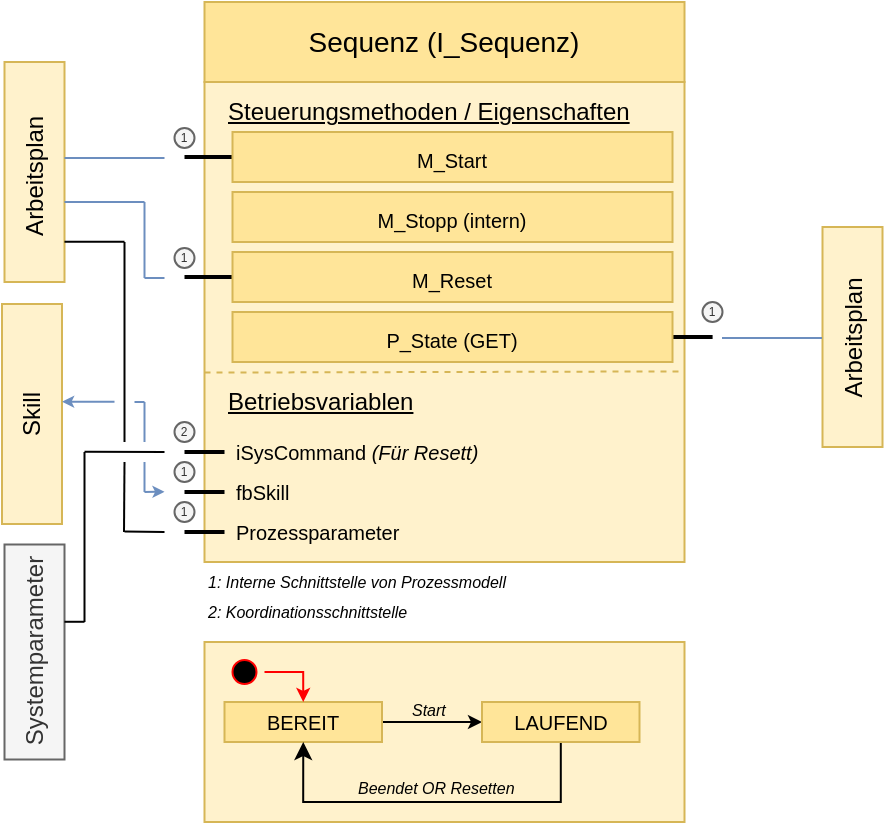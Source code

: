 <mxfile version="25.0.1">
  <diagram name="Seite-1" id="doIcr9dZKpBIJAQc-s5b">
    <mxGraphModel dx="1526" dy="583" grid="1" gridSize="10" guides="1" tooltips="1" connect="1" arrows="1" fold="1" page="1" pageScale="1" pageWidth="1654" pageHeight="1169" math="0" shadow="0">
      <root>
        <mxCell id="0" />
        <mxCell id="1" parent="0" />
        <mxCell id="RFZZks00Yh5t1Ho3ZFFj-1" value="Sequenz (I_Sequenz)" style="rounded=0;whiteSpace=wrap;html=1;fillColor=#FFE599;strokeColor=#d6b656;fontSize=14;" parent="1" vertex="1">
          <mxGeometry x="301.25" y="80" width="240" height="40" as="geometry" />
        </mxCell>
        <mxCell id="RFZZks00Yh5t1Ho3ZFFj-2" value="" style="rounded=0;whiteSpace=wrap;html=1;fillColor=#fff2cc;strokeColor=#d6b656;" parent="1" vertex="1">
          <mxGeometry x="301.25" y="120" width="240" height="240" as="geometry" />
        </mxCell>
        <mxCell id="RFZZks00Yh5t1Ho3ZFFj-3" value="Steuerungsmethoden / Eigenschaften" style="text;html=1;align=left;verticalAlign=middle;whiteSpace=wrap;rounded=0;fontStyle=4" parent="1" vertex="1">
          <mxGeometry x="311.25" y="120" width="220" height="30" as="geometry" />
        </mxCell>
        <mxCell id="RFZZks00Yh5t1Ho3ZFFj-4" value="" style="rounded=0;whiteSpace=wrap;html=1;fillColor=none;strokeColor=none;" parent="1" vertex="1">
          <mxGeometry x="311.25" y="150" width="220" height="20" as="geometry" />
        </mxCell>
        <mxCell id="RFZZks00Yh5t1Ho3ZFFj-5" value="" style="rounded=0;whiteSpace=wrap;html=1;fillColor=none;strokeColor=none;" parent="1" vertex="1">
          <mxGeometry x="311.25" y="170" width="220" height="20" as="geometry" />
        </mxCell>
        <mxCell id="RFZZks00Yh5t1Ho3ZFFj-6" value="" style="rounded=0;whiteSpace=wrap;html=1;fillColor=none;strokeColor=none;" parent="1" vertex="1">
          <mxGeometry x="311.25" y="190" width="220" height="20" as="geometry" />
        </mxCell>
        <mxCell id="RFZZks00Yh5t1Ho3ZFFj-7" value="" style="rounded=0;whiteSpace=wrap;html=1;fillColor=none;strokeColor=none;" parent="1" vertex="1">
          <mxGeometry x="311.25" y="210" width="220" height="20" as="geometry" />
        </mxCell>
        <mxCell id="RFZZks00Yh5t1Ho3ZFFj-8" value="" style="rounded=0;whiteSpace=wrap;html=1;fillColor=none;strokeColor=none;" parent="1" vertex="1">
          <mxGeometry x="311.25" y="230" width="220" height="20" as="geometry" />
        </mxCell>
        <mxCell id="RFZZks00Yh5t1Ho3ZFFj-9" value="Betriebsvariablen" style="text;html=1;align=left;verticalAlign=middle;whiteSpace=wrap;rounded=0;fontStyle=4" parent="1" vertex="1">
          <mxGeometry x="311.25" y="265" width="120" height="30" as="geometry" />
        </mxCell>
        <mxCell id="RFZZks00Yh5t1Ho3ZFFj-10" value="" style="rounded=0;whiteSpace=wrap;html=1;fillColor=none;strokeColor=none;" parent="1" vertex="1">
          <mxGeometry x="311.25" y="295" width="220" height="20" as="geometry" />
        </mxCell>
        <mxCell id="RFZZks00Yh5t1Ho3ZFFj-11" value="" style="endArrow=none;html=1;rounded=0;strokeWidth=2;" parent="1" source="RFZZks00Yh5t1Ho3ZFFj-10" edge="1">
          <mxGeometry width="50" height="50" relative="1" as="geometry">
            <mxPoint x="351.25" y="365" as="sourcePoint" />
            <mxPoint x="291.25" y="305" as="targetPoint" />
          </mxGeometry>
        </mxCell>
        <mxCell id="RFZZks00Yh5t1Ho3ZFFj-12" value="iSysCommand &lt;i&gt;(Für Resett)&lt;/i&gt;" style="text;html=1;align=left;verticalAlign=middle;whiteSpace=wrap;rounded=0;fontStyle=0;fontSize=10;" parent="1" vertex="1">
          <mxGeometry x="315.25" y="300" width="204.75" height="10" as="geometry" />
        </mxCell>
        <mxCell id="RFZZks00Yh5t1Ho3ZFFj-13" value="" style="rounded=0;whiteSpace=wrap;html=1;fillColor=none;strokeColor=none;" parent="1" vertex="1">
          <mxGeometry x="311.25" y="315" width="220" height="20" as="geometry" />
        </mxCell>
        <mxCell id="RFZZks00Yh5t1Ho3ZFFj-14" value="" style="endArrow=none;html=1;rounded=0;strokeWidth=2;" parent="1" source="RFZZks00Yh5t1Ho3ZFFj-13" edge="1">
          <mxGeometry width="50" height="50" relative="1" as="geometry">
            <mxPoint x="351.25" y="385" as="sourcePoint" />
            <mxPoint x="291.25" y="325" as="targetPoint" />
          </mxGeometry>
        </mxCell>
        <mxCell id="RFZZks00Yh5t1Ho3ZFFj-15" value="fbSkill" style="text;html=1;align=left;verticalAlign=middle;whiteSpace=wrap;rounded=0;fontStyle=0;fontSize=10;" parent="1" vertex="1">
          <mxGeometry x="315.25" y="320" width="76" height="10" as="geometry" />
        </mxCell>
        <mxCell id="RFZZks00Yh5t1Ho3ZFFj-21" style="edgeStyle=orthogonalEdgeStyle;rounded=0;orthogonalLoop=1;jettySize=auto;html=1;endArrow=none;endFill=0;strokeWidth=2;" parent="1" source="RFZZks00Yh5t1Ho3ZFFj-22" edge="1">
          <mxGeometry relative="1" as="geometry">
            <mxPoint x="551.25" y="247.5" as="targetPoint" />
          </mxGeometry>
        </mxCell>
        <mxCell id="RFZZks00Yh5t1Ho3ZFFj-22" value="&lt;font style=&quot;font-size: 10px;&quot;&gt;P_State (GET)&lt;/font&gt;" style="rounded=0;whiteSpace=wrap;html=1;fillColor=#FFE599;strokeColor=#d6b656;fontSize=14;" parent="1" vertex="1">
          <mxGeometry x="315.25" y="235" width="220" height="25" as="geometry" />
        </mxCell>
        <mxCell id="RFZZks00Yh5t1Ho3ZFFj-23" value="" style="endArrow=none;html=1;rounded=0;fillColor=#fff2cc;strokeColor=#d6b656;entryX=1;entryY=0.464;entryDx=0;entryDy=0;entryPerimeter=0;exitX=0;exitY=0.466;exitDx=0;exitDy=0;exitPerimeter=0;strokeWidth=1;dashed=1;" parent="1" edge="1">
          <mxGeometry width="50" height="50" relative="1" as="geometry">
            <mxPoint x="301.25" y="265.29" as="sourcePoint" />
            <mxPoint x="541.25" y="264.71" as="targetPoint" />
          </mxGeometry>
        </mxCell>
        <mxCell id="RFZZks00Yh5t1Ho3ZFFj-25" value="Arbeitsplan&amp;nbsp;" style="rounded=0;whiteSpace=wrap;html=1;rotation=-90;fillColor=#fff2cc;strokeColor=#d6b656;" parent="1" vertex="1">
          <mxGeometry x="161.25" y="150" width="110" height="30" as="geometry" />
        </mxCell>
        <mxCell id="RFZZks00Yh5t1Ho3ZFFj-27" value="Arbeitsplan" style="rounded=0;whiteSpace=wrap;html=1;rotation=-90;fillColor=#fff2cc;strokeColor=#d6b656;" parent="1" vertex="1">
          <mxGeometry x="570.25" y="232.5" width="110" height="30" as="geometry" />
        </mxCell>
        <mxCell id="RFZZks00Yh5t1Ho3ZFFj-28" value="Skill" style="rounded=0;whiteSpace=wrap;html=1;rotation=-90;fillColor=#fff2cc;strokeColor=#d6b656;" parent="1" vertex="1">
          <mxGeometry x="160" y="271" width="110" height="30" as="geometry" />
        </mxCell>
        <mxCell id="RFZZks00Yh5t1Ho3ZFFj-29" value="Systemparameter" style="rounded=0;whiteSpace=wrap;html=1;rotation=-90;fillColor=#f5f5f5;fontColor=#333333;strokeColor=#666666;" parent="1" vertex="1">
          <mxGeometry x="162.5" y="390" width="107.5" height="30" as="geometry" />
        </mxCell>
        <mxCell id="RFZZks00Yh5t1Ho3ZFFj-31" value="" style="endArrow=classic;html=1;rounded=0;endFill=1;startSize=4;endSize=3;fillColor=#dae8fc;strokeColor=#6c8ebf;" parent="1" edge="1">
          <mxGeometry width="50" height="50" relative="1" as="geometry">
            <mxPoint x="271.25" y="324.96" as="sourcePoint" />
            <mxPoint x="281.25" y="324.88" as="targetPoint" />
          </mxGeometry>
        </mxCell>
        <mxCell id="RFZZks00Yh5t1Ho3ZFFj-33" value="" style="endArrow=none;html=1;rounded=0;" parent="1" edge="1">
          <mxGeometry width="50" height="50" relative="1" as="geometry">
            <mxPoint x="241.25" y="304.92" as="sourcePoint" />
            <mxPoint x="281.25" y="305" as="targetPoint" />
          </mxGeometry>
        </mxCell>
        <mxCell id="RFZZks00Yh5t1Ho3ZFFj-36" value="" style="endArrow=none;html=1;rounded=0;" parent="1" edge="1">
          <mxGeometry width="50" height="50" relative="1" as="geometry">
            <mxPoint x="241.25" y="305" as="sourcePoint" />
            <mxPoint x="241.25" y="390" as="targetPoint" />
          </mxGeometry>
        </mxCell>
        <mxCell id="RFZZks00Yh5t1Ho3ZFFj-37" value="" style="endArrow=none;html=1;rounded=0;" parent="1" edge="1">
          <mxGeometry width="50" height="50" relative="1" as="geometry">
            <mxPoint x="241.25" y="389.89" as="sourcePoint" />
            <mxPoint x="231.25" y="389.89" as="targetPoint" />
          </mxGeometry>
        </mxCell>
        <mxCell id="RFZZks00Yh5t1Ho3ZFFj-40" value="" style="endArrow=none;html=1;rounded=0;fillColor=#dae8fc;strokeColor=#000000;" parent="1" edge="1">
          <mxGeometry width="50" height="50" relative="1" as="geometry">
            <mxPoint x="261.25" y="344.8" as="sourcePoint" />
            <mxPoint x="281.25" y="344.94" as="targetPoint" />
          </mxGeometry>
        </mxCell>
        <mxCell id="RFZZks00Yh5t1Ho3ZFFj-42" value="" style="endArrow=none;html=1;rounded=0;fillColor=#dae8fc;strokeColor=#000000;" parent="1" edge="1">
          <mxGeometry width="50" height="50" relative="1" as="geometry">
            <mxPoint x="261.25" y="310" as="sourcePoint" />
            <mxPoint x="261" y="345" as="targetPoint" />
          </mxGeometry>
        </mxCell>
        <mxCell id="RFZZks00Yh5t1Ho3ZFFj-43" value="" style="endArrow=none;html=1;rounded=0;fillColor=#dae8fc;strokeColor=#000000;" parent="1" edge="1">
          <mxGeometry width="50" height="50" relative="1" as="geometry">
            <mxPoint x="261.25" y="200" as="sourcePoint" />
            <mxPoint x="261.25" y="300" as="targetPoint" />
          </mxGeometry>
        </mxCell>
        <mxCell id="RFZZks00Yh5t1Ho3ZFFj-44" value="" style="endArrow=none;html=1;rounded=0;fillColor=#dae8fc;strokeColor=#000000;" parent="1" edge="1">
          <mxGeometry width="50" height="50" relative="1" as="geometry">
            <mxPoint x="261.25" y="199.92" as="sourcePoint" />
            <mxPoint x="231.25" y="199.84" as="targetPoint" />
          </mxGeometry>
        </mxCell>
        <mxCell id="RFZZks00Yh5t1Ho3ZFFj-46" value="2" style="ellipse;whiteSpace=wrap;html=1;aspect=fixed;fontSize=6;fillColor=#f5f5f5;fontColor=#333333;strokeColor=#666666;" parent="1" vertex="1">
          <mxGeometry x="286.25" y="290" width="10" height="10" as="geometry" />
        </mxCell>
        <mxCell id="RFZZks00Yh5t1Ho3ZFFj-47" value="1" style="ellipse;whiteSpace=wrap;html=1;aspect=fixed;fontSize=6;fillColor=#f5f5f5;fontColor=#333333;strokeColor=#666666;" parent="1" vertex="1">
          <mxGeometry x="286.25" y="310" width="10" height="10" as="geometry" />
        </mxCell>
        <mxCell id="RFZZks00Yh5t1Ho3ZFFj-49" value="1" style="ellipse;whiteSpace=wrap;html=1;aspect=fixed;fontSize=6;fillColor=#f5f5f5;fontColor=#333333;strokeColor=#666666;" parent="1" vertex="1">
          <mxGeometry x="286.25" y="143" width="10" height="10" as="geometry" />
        </mxCell>
        <mxCell id="RFZZks00Yh5t1Ho3ZFFj-51" style="edgeStyle=orthogonalEdgeStyle;rounded=0;orthogonalLoop=1;jettySize=auto;html=1;endArrow=none;endFill=0;strokeWidth=2;" parent="1" source="RFZZks00Yh5t1Ho3ZFFj-52" edge="1">
          <mxGeometry relative="1" as="geometry">
            <mxPoint x="291.25" y="157.5" as="targetPoint" />
          </mxGeometry>
        </mxCell>
        <mxCell id="RFZZks00Yh5t1Ho3ZFFj-52" value="&lt;font style=&quot;font-size: 10px;&quot;&gt;M_Start&lt;/font&gt;" style="rounded=0;whiteSpace=wrap;html=1;fillColor=#FFE599;strokeColor=#d6b656;fontSize=14;" parent="1" vertex="1">
          <mxGeometry x="315.25" y="145" width="220" height="25" as="geometry" />
        </mxCell>
        <mxCell id="RFZZks00Yh5t1Ho3ZFFj-54" value="&lt;font style=&quot;font-size: 10px;&quot;&gt;M_Stopp (intern)&lt;/font&gt;" style="rounded=0;whiteSpace=wrap;html=1;fillColor=#FFE599;strokeColor=#d6b656;fontSize=14;" parent="1" vertex="1">
          <mxGeometry x="315.25" y="175" width="220" height="25" as="geometry" />
        </mxCell>
        <mxCell id="RFZZks00Yh5t1Ho3ZFFj-55" style="edgeStyle=orthogonalEdgeStyle;rounded=0;orthogonalLoop=1;jettySize=auto;html=1;endArrow=none;endFill=0;strokeWidth=2;" parent="1" source="RFZZks00Yh5t1Ho3ZFFj-56" edge="1">
          <mxGeometry relative="1" as="geometry">
            <mxPoint x="291.25" y="217.5" as="targetPoint" />
          </mxGeometry>
        </mxCell>
        <mxCell id="RFZZks00Yh5t1Ho3ZFFj-56" value="&lt;font style=&quot;font-size: 10px;&quot;&gt;M_Reset&lt;/font&gt;" style="rounded=0;whiteSpace=wrap;html=1;fillColor=#FFE599;strokeColor=#d6b656;fontSize=14;" parent="1" vertex="1">
          <mxGeometry x="315.25" y="205" width="220" height="25" as="geometry" />
        </mxCell>
        <mxCell id="RFZZks00Yh5t1Ho3ZFFj-63" value="1" style="ellipse;whiteSpace=wrap;html=1;aspect=fixed;fontSize=6;fillColor=#f5f5f5;fontColor=#333333;strokeColor=#666666;" parent="1" vertex="1">
          <mxGeometry x="286.25" y="203" width="10" height="10" as="geometry" />
        </mxCell>
        <mxCell id="RFZZks00Yh5t1Ho3ZFFj-65" value="" style="endArrow=none;html=1;rounded=0;fillColor=#dae8fc;strokeColor=#6c8ebf;" parent="1" edge="1">
          <mxGeometry width="50" height="50" relative="1" as="geometry">
            <mxPoint x="281.25" y="158" as="sourcePoint" />
            <mxPoint x="231.25" y="158" as="targetPoint" />
          </mxGeometry>
        </mxCell>
        <mxCell id="RFZZks00Yh5t1Ho3ZFFj-66" value="" style="endArrow=none;html=1;rounded=0;fillColor=#dae8fc;strokeColor=#6c8ebf;" parent="1" edge="1">
          <mxGeometry width="50" height="50" relative="1" as="geometry">
            <mxPoint x="281.25" y="218" as="sourcePoint" />
            <mxPoint x="271.25" y="218" as="targetPoint" />
          </mxGeometry>
        </mxCell>
        <mxCell id="RFZZks00Yh5t1Ho3ZFFj-67" value="" style="endArrow=none;html=1;rounded=0;fillColor=#dae8fc;strokeColor=#6c8ebf;" parent="1" edge="1">
          <mxGeometry width="50" height="50" relative="1" as="geometry">
            <mxPoint x="271.25" y="218" as="sourcePoint" />
            <mxPoint x="271.25" y="180" as="targetPoint" />
          </mxGeometry>
        </mxCell>
        <mxCell id="RFZZks00Yh5t1Ho3ZFFj-69" value="" style="endArrow=none;html=1;rounded=0;fillColor=#dae8fc;strokeColor=#6c8ebf;" parent="1" edge="1">
          <mxGeometry width="50" height="50" relative="1" as="geometry">
            <mxPoint x="271.25" y="325" as="sourcePoint" />
            <mxPoint x="271.25" y="310" as="targetPoint" />
          </mxGeometry>
        </mxCell>
        <mxCell id="RFZZks00Yh5t1Ho3ZFFj-70" value="" style="endArrow=none;html=1;rounded=0;fillColor=#dae8fc;strokeColor=#6c8ebf;" parent="1" edge="1">
          <mxGeometry width="50" height="50" relative="1" as="geometry">
            <mxPoint x="271.25" y="300" as="sourcePoint" />
            <mxPoint x="271.25" y="280" as="targetPoint" />
          </mxGeometry>
        </mxCell>
        <mxCell id="RFZZks00Yh5t1Ho3ZFFj-71" value="" style="endArrow=none;html=1;rounded=0;fillColor=#dae8fc;strokeColor=#6c8ebf;" parent="1" edge="1">
          <mxGeometry width="50" height="50" relative="1" as="geometry">
            <mxPoint x="266.25" y="280" as="sourcePoint" />
            <mxPoint x="271.25" y="280" as="targetPoint" />
          </mxGeometry>
        </mxCell>
        <mxCell id="RFZZks00Yh5t1Ho3ZFFj-72" value="" style="endArrow=none;html=1;rounded=0;exitX=0.556;exitY=1.002;exitDx=0;exitDy=0;exitPerimeter=0;endFill=0;startArrow=classic;startFill=1;endSize=9;startSize=3;fillColor=#dae8fc;strokeColor=#6c8ebf;" parent="1" source="RFZZks00Yh5t1Ho3ZFFj-28" edge="1">
          <mxGeometry width="50" height="50" relative="1" as="geometry">
            <mxPoint x="251.25" y="279.91" as="sourcePoint" />
            <mxPoint x="256.25" y="279.91" as="targetPoint" />
          </mxGeometry>
        </mxCell>
        <mxCell id="RFZZks00Yh5t1Ho3ZFFj-83" value="" style="endArrow=none;html=1;rounded=0;fillColor=#dae8fc;strokeColor=#6c8ebf;" parent="1" edge="1">
          <mxGeometry width="50" height="50" relative="1" as="geometry">
            <mxPoint x="560" y="248" as="sourcePoint" />
            <mxPoint x="610" y="248" as="targetPoint" />
          </mxGeometry>
        </mxCell>
        <mxCell id="RFZZks00Yh5t1Ho3ZFFj-87" value="1" style="ellipse;whiteSpace=wrap;html=1;aspect=fixed;fontSize=6;fillColor=#f5f5f5;fontColor=#333333;strokeColor=#666666;" parent="1" vertex="1">
          <mxGeometry x="550.25" y="230" width="10" height="10" as="geometry" />
        </mxCell>
        <mxCell id="RFZZks00Yh5t1Ho3ZFFj-90" value="" style="endArrow=none;html=1;rounded=0;fillColor=#dae8fc;strokeColor=#6c8ebf;" parent="1" edge="1">
          <mxGeometry width="50" height="50" relative="1" as="geometry">
            <mxPoint x="271.25" y="180" as="sourcePoint" />
            <mxPoint x="231.25" y="180" as="targetPoint" />
          </mxGeometry>
        </mxCell>
        <mxCell id="RFZZks00Yh5t1Ho3ZFFj-91" value="" style="rounded=0;whiteSpace=wrap;html=1;fillColor=#fff2cc;strokeColor=#d6b656;" parent="1" vertex="1">
          <mxGeometry x="301.25" y="400" width="240" height="90" as="geometry" />
        </mxCell>
        <mxCell id="RFZZks00Yh5t1Ho3ZFFj-94" style="edgeStyle=orthogonalEdgeStyle;rounded=0;orthogonalLoop=1;jettySize=auto;html=1;entryX=0;entryY=0.5;entryDx=0;entryDy=0;endSize=4;" parent="1" source="RFZZks00Yh5t1Ho3ZFFj-92" target="RFZZks00Yh5t1Ho3ZFFj-93" edge="1">
          <mxGeometry relative="1" as="geometry" />
        </mxCell>
        <mxCell id="RFZZks00Yh5t1Ho3ZFFj-92" value="&lt;font&gt;BEREIT&lt;/font&gt;" style="rounded=0;whiteSpace=wrap;html=1;fillColor=#FFE599;strokeColor=#d6b656;fontSize=10;" parent="1" vertex="1">
          <mxGeometry x="311.25" y="430" width="78.75" height="20" as="geometry" />
        </mxCell>
        <mxCell id="RFZZks00Yh5t1Ho3ZFFj-97" style="edgeStyle=orthogonalEdgeStyle;rounded=0;orthogonalLoop=1;jettySize=auto;html=1;entryX=0.5;entryY=1;entryDx=0;entryDy=0;" parent="1" source="RFZZks00Yh5t1Ho3ZFFj-93" target="RFZZks00Yh5t1Ho3ZFFj-92" edge="1">
          <mxGeometry relative="1" as="geometry">
            <Array as="points">
              <mxPoint x="479" y="480" />
              <mxPoint x="351" y="480" />
            </Array>
          </mxGeometry>
        </mxCell>
        <mxCell id="RFZZks00Yh5t1Ho3ZFFj-93" value="&lt;font&gt;LAUFEND&lt;/font&gt;" style="rounded=0;whiteSpace=wrap;html=1;fillColor=#FFE599;strokeColor=#d6b656;fontSize=10;" parent="1" vertex="1">
          <mxGeometry x="440" y="430" width="78.75" height="20" as="geometry" />
        </mxCell>
        <mxCell id="RFZZks00Yh5t1Ho3ZFFj-95" value="" style="ellipse;html=1;shape=startState;fillColor=#000000;strokeColor=#ff0000;container=0;" parent="1" vertex="1">
          <mxGeometry x="311.25" y="405" width="20" height="20" as="geometry" />
        </mxCell>
        <mxCell id="RFZZks00Yh5t1Ho3ZFFj-96" value="" style="edgeStyle=orthogonalEdgeStyle;html=1;verticalAlign=bottom;endArrow=classic;endSize=4;strokeColor=#ff0000;rounded=0;endFill=1;entryX=0.5;entryY=0;entryDx=0;entryDy=0;exitX=1;exitY=0.5;exitDx=0;exitDy=0;" parent="1" source="RFZZks00Yh5t1Ho3ZFFj-95" target="RFZZks00Yh5t1Ho3ZFFj-92" edge="1">
          <mxGeometry relative="1" as="geometry">
            <mxPoint x="310.73" y="470" as="targetPoint" />
            <Array as="points">
              <mxPoint x="351" y="415" />
            </Array>
          </mxGeometry>
        </mxCell>
        <mxCell id="RFZZks00Yh5t1Ho3ZFFj-98" value="&lt;span style=&quot;font-size: 8px;&quot;&gt;&lt;i&gt;Beendet OR Resetten&lt;/i&gt;&lt;/span&gt;" style="text;whiteSpace=wrap;html=1;spacing=0;" parent="1" vertex="1">
          <mxGeometry x="377.63" y="460" width="80" height="20" as="geometry" />
        </mxCell>
        <mxCell id="RFZZks00Yh5t1Ho3ZFFj-99" value="&lt;span style=&quot;font-size: 8px;&quot;&gt;&lt;i&gt;Start&lt;/i&gt;&lt;/span&gt;" style="text;whiteSpace=wrap;html=1;spacing=0;" parent="1" vertex="1">
          <mxGeometry x="405.25" y="421" width="30" height="20" as="geometry" />
        </mxCell>
        <mxCell id="Z1JDiCrz_LONugxSbOh4-1" value="" style="rounded=0;whiteSpace=wrap;html=1;fillColor=none;strokeColor=none;" vertex="1" parent="1">
          <mxGeometry x="311.25" y="335" width="220" height="20" as="geometry" />
        </mxCell>
        <mxCell id="Z1JDiCrz_LONugxSbOh4-2" value="" style="endArrow=none;html=1;rounded=0;strokeWidth=2;" edge="1" parent="1" source="Z1JDiCrz_LONugxSbOh4-1">
          <mxGeometry width="50" height="50" relative="1" as="geometry">
            <mxPoint x="351.25" y="405" as="sourcePoint" />
            <mxPoint x="291.25" y="345" as="targetPoint" />
          </mxGeometry>
        </mxCell>
        <mxCell id="Z1JDiCrz_LONugxSbOh4-3" value="Prozessparameter&amp;nbsp;" style="text;html=1;align=left;verticalAlign=middle;whiteSpace=wrap;rounded=0;fontStyle=0;fontSize=10;" vertex="1" parent="1">
          <mxGeometry x="315.25" y="340" width="76" height="10" as="geometry" />
        </mxCell>
        <mxCell id="Z1JDiCrz_LONugxSbOh4-4" value="1" style="ellipse;whiteSpace=wrap;html=1;aspect=fixed;fontSize=6;fillColor=#f5f5f5;fontColor=#333333;strokeColor=#666666;" vertex="1" parent="1">
          <mxGeometry x="286.25" y="330" width="10" height="10" as="geometry" />
        </mxCell>
        <mxCell id="RFZZks00Yh5t1Ho3ZFFj-77" value="2: Koordinationsschnittstelle" style="text;html=1;align=left;verticalAlign=middle;whiteSpace=wrap;rounded=0;fontSize=8;fontStyle=2" parent="1" vertex="1">
          <mxGeometry x="301.25" y="380" width="140" height="10" as="geometry" />
        </mxCell>
        <mxCell id="RFZZks00Yh5t1Ho3ZFFj-79" value="1: Interne Schnittstelle von Prozessmodell" style="text;html=1;align=left;verticalAlign=middle;whiteSpace=wrap;rounded=0;fontSize=8;fontStyle=2" parent="1" vertex="1">
          <mxGeometry x="301.25" y="360" width="210" height="20" as="geometry" />
        </mxCell>
      </root>
    </mxGraphModel>
  </diagram>
</mxfile>

